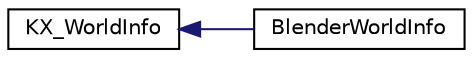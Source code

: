 digraph G
{
  edge [fontname="Helvetica",fontsize="10",labelfontname="Helvetica",labelfontsize="10"];
  node [fontname="Helvetica",fontsize="10",shape=record];
  rankdir=LR;
  Node1 [label="KX_WorldInfo",height=0.2,width=0.4,color="black", fillcolor="white", style="filled",URL="$db/d52/classKX__WorldInfo.html"];
  Node1 -> Node2 [dir=back,color="midnightblue",fontsize="10",style="solid",fontname="Helvetica"];
  Node2 [label="BlenderWorldInfo",height=0.2,width=0.4,color="black", fillcolor="white", style="filled",URL="$df/dfc/classBlenderWorldInfo.html"];
}
